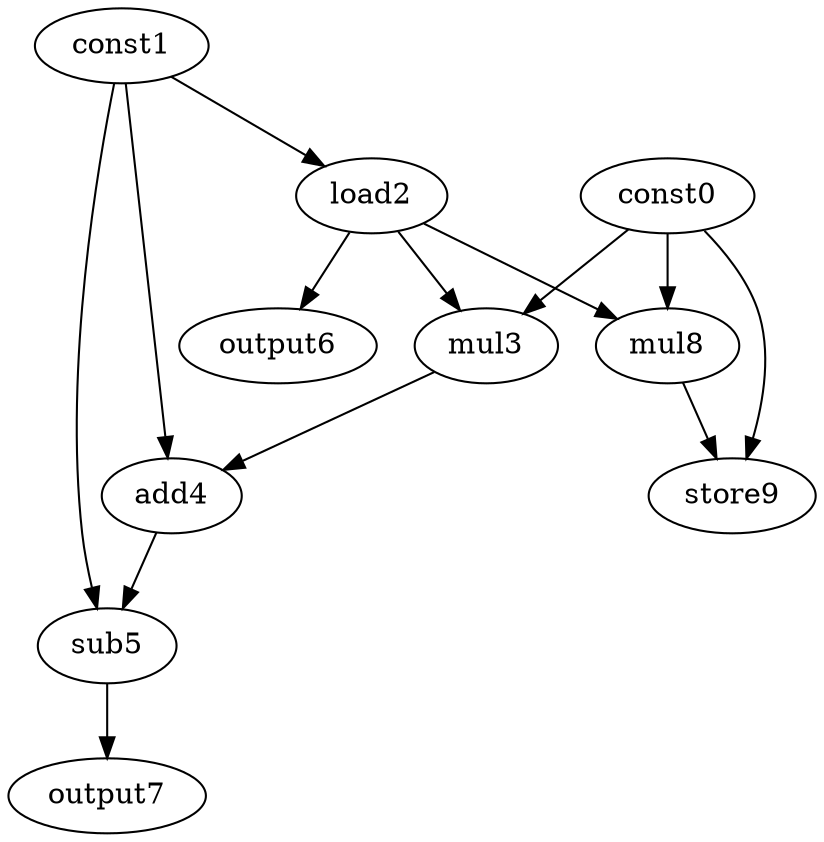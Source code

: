 digraph G { 
const0[opcode=const]; 
const1[opcode=const]; 
load2[opcode=load]; 
mul3[opcode=mul]; 
add4[opcode=add]; 
sub5[opcode=sub]; 
output6[opcode=output]; 
output7[opcode=output]; 
mul8[opcode=mul]; 
store9[opcode=store]; 
const1->load2[operand=0];
const0->mul3[operand=0];
load2->mul3[operand=1];
load2->output6[operand=0];
const0->mul8[operand=0];
load2->mul8[operand=1];
const1->add4[operand=0];
mul3->add4[operand=1];
const0->store9[operand=0];
mul8->store9[operand=1];
const1->sub5[operand=0];
add4->sub5[operand=1];
sub5->output7[operand=0];
}
